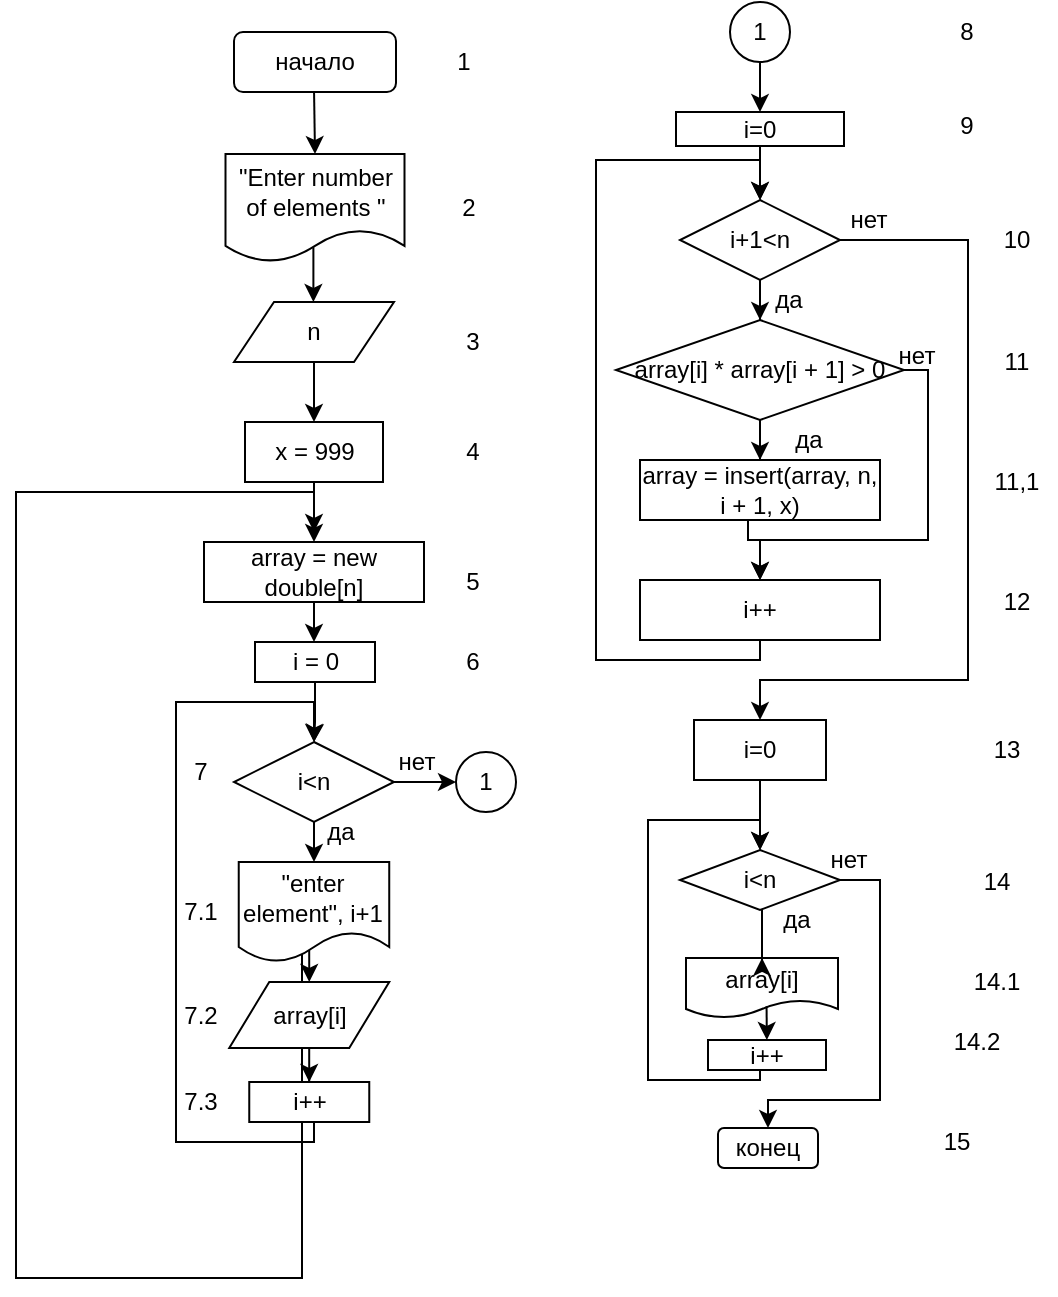 <mxfile version="16.0.0" type="github"><diagram id="aShKJb1EcJVqntHxSxEi" name="Page-1"><mxGraphModel dx="-151" dy="808" grid="1" gridSize="10" guides="1" tooltips="1" connect="1" arrows="1" fold="1" page="1" pageScale="1" pageWidth="827" pageHeight="1169" math="0" shadow="0"><root><mxCell id="0"/><mxCell id="1" parent="0"/><mxCell id="8L_f6q-vc3C_Bcib5PFj-13" value="" style="edgeStyle=orthogonalEdgeStyle;rounded=0;orthogonalLoop=1;jettySize=auto;html=1;entryX=0.5;entryY=0;entryDx=0;entryDy=0;startArrow=none;exitX=0.5;exitY=1;exitDx=0;exitDy=0;" parent="1" source="8L_f6q-vc3C_Bcib5PFj-18" edge="1"><mxGeometry relative="1" as="geometry"><mxPoint x="989" y="265" as="targetPoint"/><Array as="points"><mxPoint x="983" y="638"/><mxPoint x="840" y="638"/><mxPoint x="840" y="245"/><mxPoint x="989" y="245"/></Array><mxPoint x="984" y="475" as="sourcePoint"/></mxGeometry></mxCell><mxCell id="8L_f6q-vc3C_Bcib5PFj-27" value="" style="edgeStyle=orthogonalEdgeStyle;rounded=0;orthogonalLoop=1;jettySize=auto;html=1;entryX=0.5;entryY=0;entryDx=0;entryDy=0;" parent="1" target="snDjKhzo3X8GfgQxH-U5-2" edge="1"><mxGeometry relative="1" as="geometry"><mxPoint x="989.029" y="45" as="sourcePoint"/><mxPoint x="989.5" y="75" as="targetPoint"/></mxGeometry></mxCell><mxCell id="8L_f6q-vc3C_Bcib5PFj-31" value="начало" style="rounded=1;whiteSpace=wrap;html=1;" parent="1" vertex="1"><mxGeometry x="949" y="15" width="81" height="30" as="geometry"/></mxCell><mxCell id="IL574nIS1ITczs5gziKt-34" value="" style="edgeStyle=orthogonalEdgeStyle;rounded=0;orthogonalLoop=1;jettySize=auto;html=1;entryX=0.5;entryY=0;entryDx=0;entryDy=0;" parent="1" edge="1"><mxGeometry relative="1" as="geometry"><mxPoint x="1003.51" y="863" as="targetPoint"/><Array as="points"><mxPoint x="1003.51" y="1100"/><mxPoint x="871.51" y="1100"/><mxPoint x="871.51" y="840"/><mxPoint x="1003.51" y="840"/></Array></mxGeometry></mxCell><mxCell id="dGg0gzjNT_DizceMxnT--4" value="1" style="text;html=1;strokeColor=none;fillColor=none;align=center;verticalAlign=middle;whiteSpace=wrap;rounded=0;" parent="1" vertex="1"><mxGeometry x="1050" y="22.5" width="28" height="15" as="geometry"/></mxCell><mxCell id="snDjKhzo3X8GfgQxH-U5-4" value="" style="edgeStyle=orthogonalEdgeStyle;rounded=0;orthogonalLoop=1;jettySize=auto;html=1;exitX=0.491;exitY=0.864;exitDx=0;exitDy=0;exitPerimeter=0;" edge="1" parent="1" source="snDjKhzo3X8GfgQxH-U5-2" target="snDjKhzo3X8GfgQxH-U5-3"><mxGeometry relative="1" as="geometry"/></mxCell><mxCell id="snDjKhzo3X8GfgQxH-U5-2" value="&lt;span&gt;&quot;Enter number of elements &quot;&lt;/span&gt;" style="shape=document;whiteSpace=wrap;html=1;boundedLbl=1;" vertex="1" parent="1"><mxGeometry x="944.75" y="76" width="89.5" height="54" as="geometry"/></mxCell><mxCell id="snDjKhzo3X8GfgQxH-U5-6" value="" style="edgeStyle=orthogonalEdgeStyle;rounded=0;orthogonalLoop=1;jettySize=auto;html=1;" edge="1" parent="1" source="snDjKhzo3X8GfgQxH-U5-3" target="snDjKhzo3X8GfgQxH-U5-5"><mxGeometry relative="1" as="geometry"/></mxCell><mxCell id="snDjKhzo3X8GfgQxH-U5-3" value="n" style="shape=parallelogram;perimeter=parallelogramPerimeter;whiteSpace=wrap;html=1;fixedSize=1;" vertex="1" parent="1"><mxGeometry x="949" y="150" width="80" height="30" as="geometry"/></mxCell><mxCell id="snDjKhzo3X8GfgQxH-U5-8" value="" style="edgeStyle=orthogonalEdgeStyle;rounded=0;orthogonalLoop=1;jettySize=auto;html=1;" edge="1" parent="1" source="snDjKhzo3X8GfgQxH-U5-5" target="snDjKhzo3X8GfgQxH-U5-7"><mxGeometry relative="1" as="geometry"/></mxCell><mxCell id="snDjKhzo3X8GfgQxH-U5-5" value="x = 999" style="whiteSpace=wrap;html=1;" vertex="1" parent="1"><mxGeometry x="954.5" y="210" width="69" height="30" as="geometry"/></mxCell><mxCell id="snDjKhzo3X8GfgQxH-U5-10" value="" style="edgeStyle=orthogonalEdgeStyle;rounded=0;orthogonalLoop=1;jettySize=auto;html=1;" edge="1" parent="1" source="snDjKhzo3X8GfgQxH-U5-7" target="snDjKhzo3X8GfgQxH-U5-9"><mxGeometry relative="1" as="geometry"/></mxCell><mxCell id="snDjKhzo3X8GfgQxH-U5-7" value="array = new double[n]" style="whiteSpace=wrap;html=1;" vertex="1" parent="1"><mxGeometry x="934" y="270" width="110" height="30" as="geometry"/></mxCell><mxCell id="snDjKhzo3X8GfgQxH-U5-12" value="" style="edgeStyle=orthogonalEdgeStyle;rounded=0;orthogonalLoop=1;jettySize=auto;html=1;" edge="1" parent="1" source="snDjKhzo3X8GfgQxH-U5-9" target="snDjKhzo3X8GfgQxH-U5-11"><mxGeometry relative="1" as="geometry"/></mxCell><mxCell id="snDjKhzo3X8GfgQxH-U5-9" value="i = 0" style="whiteSpace=wrap;html=1;" vertex="1" parent="1"><mxGeometry x="959.5" y="320" width="60" height="20" as="geometry"/></mxCell><mxCell id="snDjKhzo3X8GfgQxH-U5-14" value="" style="edgeStyle=orthogonalEdgeStyle;rounded=0;orthogonalLoop=1;jettySize=auto;html=1;" edge="1" parent="1" source="snDjKhzo3X8GfgQxH-U5-11" target="snDjKhzo3X8GfgQxH-U5-13"><mxGeometry relative="1" as="geometry"/></mxCell><mxCell id="snDjKhzo3X8GfgQxH-U5-20" style="edgeStyle=orthogonalEdgeStyle;rounded=0;orthogonalLoop=1;jettySize=auto;html=1;" edge="1" parent="1" source="snDjKhzo3X8GfgQxH-U5-11"><mxGeometry relative="1" as="geometry"><mxPoint x="1060" y="390.0" as="targetPoint"/></mxGeometry></mxCell><mxCell id="snDjKhzo3X8GfgQxH-U5-11" value="i&amp;lt;n" style="rhombus;whiteSpace=wrap;html=1;" vertex="1" parent="1"><mxGeometry x="949" y="370" width="80" height="40" as="geometry"/></mxCell><mxCell id="snDjKhzo3X8GfgQxH-U5-16" value="" style="edgeStyle=orthogonalEdgeStyle;rounded=0;orthogonalLoop=1;jettySize=auto;html=1;exitX=0.483;exitY=0.854;exitDx=0;exitDy=0;exitPerimeter=0;entryX=0.5;entryY=0;entryDx=0;entryDy=0;" edge="1" parent="1" source="snDjKhzo3X8GfgQxH-U5-13" target="snDjKhzo3X8GfgQxH-U5-15"><mxGeometry relative="1" as="geometry"/></mxCell><mxCell id="snDjKhzo3X8GfgQxH-U5-13" value="&quot;enter element&quot;, i+1" style="shape=document;whiteSpace=wrap;html=1;boundedLbl=1;" vertex="1" parent="1"><mxGeometry x="951.37" y="430" width="75.25" height="50" as="geometry"/></mxCell><mxCell id="snDjKhzo3X8GfgQxH-U5-18" value="" style="edgeStyle=orthogonalEdgeStyle;rounded=0;orthogonalLoop=1;jettySize=auto;html=1;" edge="1" parent="1" source="snDjKhzo3X8GfgQxH-U5-15" target="snDjKhzo3X8GfgQxH-U5-17"><mxGeometry relative="1" as="geometry"/></mxCell><mxCell id="snDjKhzo3X8GfgQxH-U5-15" value="array[i]" style="shape=parallelogram;perimeter=parallelogramPerimeter;whiteSpace=wrap;html=1;fixedSize=1;" vertex="1" parent="1"><mxGeometry x="946.63" y="490" width="79.99" height="33" as="geometry"/></mxCell><mxCell id="snDjKhzo3X8GfgQxH-U5-19" style="edgeStyle=orthogonalEdgeStyle;rounded=0;orthogonalLoop=1;jettySize=auto;html=1;entryX=0.5;entryY=0;entryDx=0;entryDy=0;" edge="1" parent="1" source="snDjKhzo3X8GfgQxH-U5-17" target="snDjKhzo3X8GfgQxH-U5-11"><mxGeometry relative="1" as="geometry"><mxPoint x="920" y="350" as="targetPoint"/><Array as="points"><mxPoint x="989" y="570"/><mxPoint x="920" y="570"/><mxPoint x="920" y="350"/><mxPoint x="989" y="350"/></Array></mxGeometry></mxCell><mxCell id="snDjKhzo3X8GfgQxH-U5-17" value="i++" style="whiteSpace=wrap;html=1;" vertex="1" parent="1"><mxGeometry x="956.63" y="540" width="60" height="20" as="geometry"/></mxCell><mxCell id="snDjKhzo3X8GfgQxH-U5-21" value="1" style="ellipse;whiteSpace=wrap;html=1;aspect=fixed;" vertex="1" parent="1"><mxGeometry x="1060" y="375" width="30" height="30" as="geometry"/></mxCell><mxCell id="snDjKhzo3X8GfgQxH-U5-34" value="" style="edgeStyle=orthogonalEdgeStyle;rounded=0;orthogonalLoop=1;jettySize=auto;html=1;" edge="1" parent="1" source="snDjKhzo3X8GfgQxH-U5-22" target="snDjKhzo3X8GfgQxH-U5-33"><mxGeometry relative="1" as="geometry"/></mxCell><mxCell id="snDjKhzo3X8GfgQxH-U5-22" value="1" style="ellipse;whiteSpace=wrap;html=1;aspect=fixed;" vertex="1" parent="1"><mxGeometry x="1197" width="30" height="30" as="geometry"/></mxCell><mxCell id="snDjKhzo3X8GfgQxH-U5-23" value="2" style="text;html=1;align=center;verticalAlign=middle;resizable=0;points=[];autosize=1;strokeColor=none;fillColor=none;" vertex="1" parent="1"><mxGeometry x="1056" y="93" width="20" height="20" as="geometry"/></mxCell><mxCell id="snDjKhzo3X8GfgQxH-U5-24" value="3" style="text;html=1;align=center;verticalAlign=middle;resizable=0;points=[];autosize=1;strokeColor=none;fillColor=none;" vertex="1" parent="1"><mxGeometry x="1058" y="160" width="20" height="20" as="geometry"/></mxCell><mxCell id="snDjKhzo3X8GfgQxH-U5-26" value="4" style="text;html=1;align=center;verticalAlign=middle;resizable=0;points=[];autosize=1;strokeColor=none;fillColor=none;" vertex="1" parent="1"><mxGeometry x="1058" y="215" width="20" height="20" as="geometry"/></mxCell><mxCell id="snDjKhzo3X8GfgQxH-U5-27" value="5" style="text;html=1;align=center;verticalAlign=middle;resizable=0;points=[];autosize=1;strokeColor=none;fillColor=none;" vertex="1" parent="1"><mxGeometry x="1058" y="280" width="20" height="20" as="geometry"/></mxCell><mxCell id="snDjKhzo3X8GfgQxH-U5-28" value="6" style="text;html=1;align=center;verticalAlign=middle;resizable=0;points=[];autosize=1;strokeColor=none;fillColor=none;" vertex="1" parent="1"><mxGeometry x="1058" y="320" width="20" height="20" as="geometry"/></mxCell><mxCell id="snDjKhzo3X8GfgQxH-U5-29" value="7" style="text;html=1;align=center;verticalAlign=middle;resizable=0;points=[];autosize=1;strokeColor=none;fillColor=none;" vertex="1" parent="1"><mxGeometry x="921.75" y="375" width="20" height="20" as="geometry"/></mxCell><mxCell id="snDjKhzo3X8GfgQxH-U5-30" value="7.1" style="text;html=1;align=center;verticalAlign=middle;resizable=0;points=[];autosize=1;strokeColor=none;fillColor=none;" vertex="1" parent="1"><mxGeometry x="916.63" y="445" width="30" height="20" as="geometry"/></mxCell><mxCell id="snDjKhzo3X8GfgQxH-U5-31" value="7.2" style="text;html=1;align=center;verticalAlign=middle;resizable=0;points=[];autosize=1;strokeColor=none;fillColor=none;" vertex="1" parent="1"><mxGeometry x="916.63" y="496.5" width="30" height="20" as="geometry"/></mxCell><mxCell id="snDjKhzo3X8GfgQxH-U5-32" value="7.3" style="text;html=1;align=center;verticalAlign=middle;resizable=0;points=[];autosize=1;strokeColor=none;fillColor=none;" vertex="1" parent="1"><mxGeometry x="916.63" y="540" width="30" height="20" as="geometry"/></mxCell><mxCell id="snDjKhzo3X8GfgQxH-U5-36" value="" style="edgeStyle=orthogonalEdgeStyle;rounded=0;orthogonalLoop=1;jettySize=auto;html=1;" edge="1" parent="1" source="snDjKhzo3X8GfgQxH-U5-33" target="snDjKhzo3X8GfgQxH-U5-35"><mxGeometry relative="1" as="geometry"/></mxCell><mxCell id="snDjKhzo3X8GfgQxH-U5-33" value="i=0" style="whiteSpace=wrap;html=1;" vertex="1" parent="1"><mxGeometry x="1170" y="55" width="84" height="17" as="geometry"/></mxCell><mxCell id="snDjKhzo3X8GfgQxH-U5-38" value="" style="edgeStyle=orthogonalEdgeStyle;rounded=0;orthogonalLoop=1;jettySize=auto;html=1;" edge="1" parent="1" source="snDjKhzo3X8GfgQxH-U5-35" target="snDjKhzo3X8GfgQxH-U5-37"><mxGeometry relative="1" as="geometry"/></mxCell><mxCell id="snDjKhzo3X8GfgQxH-U5-51" style="edgeStyle=orthogonalEdgeStyle;rounded=0;orthogonalLoop=1;jettySize=auto;html=1;entryX=0.5;entryY=0;entryDx=0;entryDy=0;" edge="1" parent="1" source="snDjKhzo3X8GfgQxH-U5-35" target="snDjKhzo3X8GfgQxH-U5-52"><mxGeometry relative="1" as="geometry"><mxPoint x="1206" y="369" as="targetPoint"/><Array as="points"><mxPoint x="1316" y="119"/><mxPoint x="1316" y="339"/><mxPoint x="1212" y="339"/></Array></mxGeometry></mxCell><mxCell id="snDjKhzo3X8GfgQxH-U5-35" value="i+1&amp;lt;n" style="rhombus;whiteSpace=wrap;html=1;" vertex="1" parent="1"><mxGeometry x="1172" y="99" width="80" height="40" as="geometry"/></mxCell><mxCell id="snDjKhzo3X8GfgQxH-U5-44" value="" style="edgeStyle=orthogonalEdgeStyle;rounded=0;orthogonalLoop=1;jettySize=auto;html=1;" edge="1" parent="1" source="snDjKhzo3X8GfgQxH-U5-37" target="snDjKhzo3X8GfgQxH-U5-43"><mxGeometry relative="1" as="geometry"/></mxCell><mxCell id="snDjKhzo3X8GfgQxH-U5-48" style="edgeStyle=orthogonalEdgeStyle;rounded=0;orthogonalLoop=1;jettySize=auto;html=1;entryX=0.5;entryY=0;entryDx=0;entryDy=0;" edge="1" parent="1" source="snDjKhzo3X8GfgQxH-U5-37" target="snDjKhzo3X8GfgQxH-U5-46"><mxGeometry relative="1" as="geometry"><mxPoint x="1212" y="284" as="targetPoint"/><Array as="points"><mxPoint x="1296" y="184"/><mxPoint x="1296" y="269"/><mxPoint x="1212" y="269"/></Array></mxGeometry></mxCell><mxCell id="snDjKhzo3X8GfgQxH-U5-37" value="array[i] * array[i + 1] &amp;gt; 0" style="rhombus;whiteSpace=wrap;html=1;" vertex="1" parent="1"><mxGeometry x="1140" y="159" width="144" height="50" as="geometry"/></mxCell><mxCell id="snDjKhzo3X8GfgQxH-U5-39" value="да" style="text;html=1;align=center;verticalAlign=middle;resizable=0;points=[];autosize=1;strokeColor=none;fillColor=none;" vertex="1" parent="1"><mxGeometry x="986.63" y="405" width="30" height="20" as="geometry"/></mxCell><mxCell id="snDjKhzo3X8GfgQxH-U5-40" value="нет" style="text;html=1;align=center;verticalAlign=middle;resizable=0;points=[];autosize=1;strokeColor=none;fillColor=none;" vertex="1" parent="1"><mxGeometry x="1025" y="370" width="30" height="20" as="geometry"/></mxCell><mxCell id="snDjKhzo3X8GfgQxH-U5-41" value="да" style="text;html=1;align=center;verticalAlign=middle;resizable=0;points=[];autosize=1;strokeColor=none;fillColor=none;" vertex="1" parent="1"><mxGeometry x="1211" y="139" width="30" height="20" as="geometry"/></mxCell><mxCell id="snDjKhzo3X8GfgQxH-U5-42" value="нет" style="text;html=1;align=center;verticalAlign=middle;resizable=0;points=[];autosize=1;strokeColor=none;fillColor=none;" vertex="1" parent="1"><mxGeometry x="1251" y="99" width="30" height="20" as="geometry"/></mxCell><mxCell id="snDjKhzo3X8GfgQxH-U5-47" value="" style="edgeStyle=orthogonalEdgeStyle;rounded=0;orthogonalLoop=1;jettySize=auto;html=1;" edge="1" parent="1" source="snDjKhzo3X8GfgQxH-U5-43" target="snDjKhzo3X8GfgQxH-U5-46"><mxGeometry relative="1" as="geometry"><Array as="points"><mxPoint x="1206" y="269"/><mxPoint x="1212" y="269"/></Array></mxGeometry></mxCell><mxCell id="snDjKhzo3X8GfgQxH-U5-43" value="array = insert(array, n, i + 1, x)" style="whiteSpace=wrap;html=1;" vertex="1" parent="1"><mxGeometry x="1152" y="229" width="120" height="30" as="geometry"/></mxCell><mxCell id="snDjKhzo3X8GfgQxH-U5-45" value="да" style="text;html=1;align=center;verticalAlign=middle;resizable=0;points=[];autosize=1;strokeColor=none;fillColor=none;" vertex="1" parent="1"><mxGeometry x="1221" y="209" width="30" height="20" as="geometry"/></mxCell><mxCell id="snDjKhzo3X8GfgQxH-U5-49" style="edgeStyle=orthogonalEdgeStyle;rounded=0;orthogonalLoop=1;jettySize=auto;html=1;" edge="1" parent="1" source="snDjKhzo3X8GfgQxH-U5-46"><mxGeometry relative="1" as="geometry"><mxPoint x="1212" y="99" as="targetPoint"/><Array as="points"><mxPoint x="1212" y="329"/><mxPoint x="1130" y="329"/><mxPoint x="1130" y="79"/><mxPoint x="1212" y="79"/></Array></mxGeometry></mxCell><mxCell id="snDjKhzo3X8GfgQxH-U5-46" value="i++" style="whiteSpace=wrap;html=1;" vertex="1" parent="1"><mxGeometry x="1152" y="289" width="120" height="30" as="geometry"/></mxCell><mxCell id="snDjKhzo3X8GfgQxH-U5-50" value="нет" style="text;html=1;align=center;verticalAlign=middle;resizable=0;points=[];autosize=1;strokeColor=none;fillColor=none;" vertex="1" parent="1"><mxGeometry x="1275" y="167" width="30" height="20" as="geometry"/></mxCell><mxCell id="snDjKhzo3X8GfgQxH-U5-60" value="" style="edgeStyle=orthogonalEdgeStyle;rounded=0;orthogonalLoop=1;jettySize=auto;html=1;" edge="1" parent="1" source="snDjKhzo3X8GfgQxH-U5-52" target="snDjKhzo3X8GfgQxH-U5-59"><mxGeometry relative="1" as="geometry"/></mxCell><mxCell id="snDjKhzo3X8GfgQxH-U5-52" value="i=0" style="whiteSpace=wrap;html=1;" vertex="1" parent="1"><mxGeometry x="1179" y="359" width="66" height="30" as="geometry"/></mxCell><mxCell id="snDjKhzo3X8GfgQxH-U5-53" value="array[i]" style="shape=document;whiteSpace=wrap;html=1;boundedLbl=1;" vertex="1" parent="1"><mxGeometry x="1175" y="478" width="76" height="30" as="geometry"/></mxCell><mxCell id="snDjKhzo3X8GfgQxH-U5-57" style="edgeStyle=orthogonalEdgeStyle;rounded=0;orthogonalLoop=1;jettySize=auto;html=1;entryX=0.5;entryY=0;entryDx=0;entryDy=0;" edge="1" parent="1" source="snDjKhzo3X8GfgQxH-U5-55" target="snDjKhzo3X8GfgQxH-U5-59"><mxGeometry relative="1" as="geometry"><mxPoint x="1176" y="399" as="targetPoint"/><Array as="points"><mxPoint x="1212" y="539"/><mxPoint x="1156" y="539"/><mxPoint x="1156" y="409"/><mxPoint x="1212" y="409"/></Array></mxGeometry></mxCell><mxCell id="snDjKhzo3X8GfgQxH-U5-55" value="i++" style="whiteSpace=wrap;html=1;" vertex="1" parent="1"><mxGeometry x="1186" y="519" width="59" height="15" as="geometry"/></mxCell><mxCell id="snDjKhzo3X8GfgQxH-U5-61" value="" style="edgeStyle=orthogonalEdgeStyle;rounded=0;orthogonalLoop=1;jettySize=auto;html=1;entryX=0.5;entryY=0;entryDx=0;entryDy=0;" edge="1" parent="1" source="snDjKhzo3X8GfgQxH-U5-59" target="snDjKhzo3X8GfgQxH-U5-53"><mxGeometry relative="1" as="geometry"><Array as="points"><mxPoint x="1213" y="479"/><mxPoint x="1213" y="479"/></Array></mxGeometry></mxCell><mxCell id="snDjKhzo3X8GfgQxH-U5-64" style="edgeStyle=orthogonalEdgeStyle;rounded=0;orthogonalLoop=1;jettySize=auto;html=1;entryX=0.5;entryY=0;entryDx=0;entryDy=0;" edge="1" parent="1" source="snDjKhzo3X8GfgQxH-U5-59" target="snDjKhzo3X8GfgQxH-U5-66"><mxGeometry relative="1" as="geometry"><mxPoint x="1256" y="579" as="targetPoint"/><Array as="points"><mxPoint x="1272" y="439"/><mxPoint x="1272" y="549"/><mxPoint x="1216" y="549"/></Array></mxGeometry></mxCell><mxCell id="snDjKhzo3X8GfgQxH-U5-59" value="i&amp;lt;n" style="rhombus;whiteSpace=wrap;html=1;" vertex="1" parent="1"><mxGeometry x="1172" y="424" width="80" height="30" as="geometry"/></mxCell><mxCell id="snDjKhzo3X8GfgQxH-U5-62" value="" style="endArrow=classic;html=1;rounded=0;exitX=0.53;exitY=0.805;exitDx=0;exitDy=0;exitPerimeter=0;" edge="1" parent="1" source="snDjKhzo3X8GfgQxH-U5-53" target="snDjKhzo3X8GfgQxH-U5-55"><mxGeometry width="50" height="50" relative="1" as="geometry"><mxPoint x="1196" y="529" as="sourcePoint"/><mxPoint x="1246" y="479" as="targetPoint"/></mxGeometry></mxCell><mxCell id="snDjKhzo3X8GfgQxH-U5-63" value="да" style="text;html=1;align=center;verticalAlign=middle;resizable=0;points=[];autosize=1;strokeColor=none;fillColor=none;" vertex="1" parent="1"><mxGeometry x="1215" y="449" width="30" height="20" as="geometry"/></mxCell><mxCell id="snDjKhzo3X8GfgQxH-U5-65" value="нет" style="text;html=1;align=center;verticalAlign=middle;resizable=0;points=[];autosize=1;strokeColor=none;fillColor=none;" vertex="1" parent="1"><mxGeometry x="1241" y="419" width="30" height="20" as="geometry"/></mxCell><mxCell id="snDjKhzo3X8GfgQxH-U5-66" value="конец" style="rounded=1;whiteSpace=wrap;html=1;" vertex="1" parent="1"><mxGeometry x="1191" y="563" width="50" height="20" as="geometry"/></mxCell><mxCell id="snDjKhzo3X8GfgQxH-U5-67" value="8" style="text;html=1;align=center;verticalAlign=middle;resizable=0;points=[];autosize=1;strokeColor=none;fillColor=none;" vertex="1" parent="1"><mxGeometry x="1305" y="5" width="20" height="20" as="geometry"/></mxCell><mxCell id="snDjKhzo3X8GfgQxH-U5-68" value="9" style="text;html=1;align=center;verticalAlign=middle;resizable=0;points=[];autosize=1;strokeColor=none;fillColor=none;" vertex="1" parent="1"><mxGeometry x="1305" y="52" width="20" height="20" as="geometry"/></mxCell><mxCell id="snDjKhzo3X8GfgQxH-U5-69" value="10" style="text;html=1;align=center;verticalAlign=middle;resizable=0;points=[];autosize=1;strokeColor=none;fillColor=none;" vertex="1" parent="1"><mxGeometry x="1325" y="109" width="30" height="20" as="geometry"/></mxCell><mxCell id="snDjKhzo3X8GfgQxH-U5-70" value="11" style="text;html=1;align=center;verticalAlign=middle;resizable=0;points=[];autosize=1;strokeColor=none;fillColor=none;" vertex="1" parent="1"><mxGeometry x="1325" y="170" width="30" height="20" as="geometry"/></mxCell><mxCell id="snDjKhzo3X8GfgQxH-U5-71" value="11,1" style="text;html=1;align=center;verticalAlign=middle;resizable=0;points=[];autosize=1;strokeColor=none;fillColor=none;" vertex="1" parent="1"><mxGeometry x="1320" y="230" width="40" height="20" as="geometry"/></mxCell><mxCell id="snDjKhzo3X8GfgQxH-U5-72" value="12" style="text;html=1;align=center;verticalAlign=middle;resizable=0;points=[];autosize=1;strokeColor=none;fillColor=none;" vertex="1" parent="1"><mxGeometry x="1325" y="290" width="30" height="20" as="geometry"/></mxCell><mxCell id="snDjKhzo3X8GfgQxH-U5-73" value="13" style="text;html=1;align=center;verticalAlign=middle;resizable=0;points=[];autosize=1;strokeColor=none;fillColor=none;" vertex="1" parent="1"><mxGeometry x="1320" y="364" width="30" height="20" as="geometry"/></mxCell><mxCell id="snDjKhzo3X8GfgQxH-U5-74" value="14" style="text;html=1;align=center;verticalAlign=middle;resizable=0;points=[];autosize=1;strokeColor=none;fillColor=none;" vertex="1" parent="1"><mxGeometry x="1315" y="430" width="30" height="20" as="geometry"/></mxCell><mxCell id="snDjKhzo3X8GfgQxH-U5-75" value="14.1" style="text;html=1;align=center;verticalAlign=middle;resizable=0;points=[];autosize=1;strokeColor=none;fillColor=none;" vertex="1" parent="1"><mxGeometry x="1310" y="480" width="40" height="20" as="geometry"/></mxCell><mxCell id="snDjKhzo3X8GfgQxH-U5-76" value="14.2" style="text;html=1;align=center;verticalAlign=middle;resizable=0;points=[];autosize=1;strokeColor=none;fillColor=none;" vertex="1" parent="1"><mxGeometry x="1300" y="510" width="40" height="20" as="geometry"/></mxCell><mxCell id="snDjKhzo3X8GfgQxH-U5-77" value="15" style="text;html=1;align=center;verticalAlign=middle;resizable=0;points=[];autosize=1;strokeColor=none;fillColor=none;" vertex="1" parent="1"><mxGeometry x="1295" y="560" width="30" height="20" as="geometry"/></mxCell></root></mxGraphModel></diagram></mxfile>